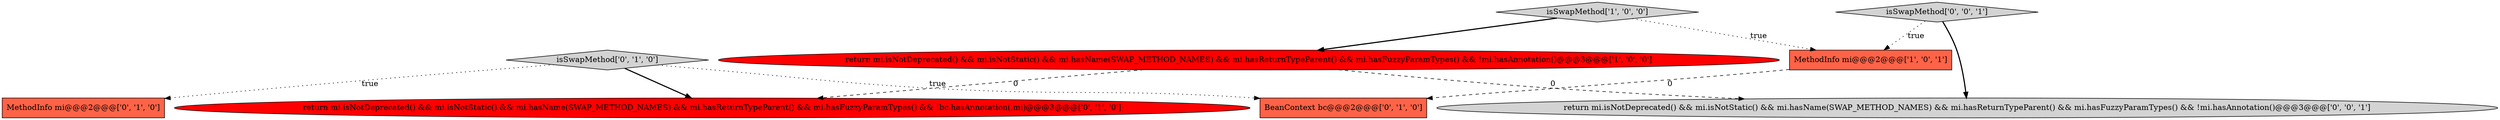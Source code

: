 digraph {
3 [style = filled, label = "MethodInfo mi@@@2@@@['0', '1', '0']", fillcolor = tomato, shape = box image = "AAA0AAABBB2BBB"];
8 [style = filled, label = "return mi.isNotDeprecated() && mi.isNotStatic() && mi.hasName(SWAP_METHOD_NAMES) && mi.hasReturnTypeParent() && mi.hasFuzzyParamTypes() && !mi.hasAnnotation()@@@3@@@['0', '0', '1']", fillcolor = lightgray, shape = ellipse image = "AAA0AAABBB3BBB"];
4 [style = filled, label = "BeanContext bc@@@2@@@['0', '1', '0']", fillcolor = tomato, shape = box image = "AAA1AAABBB2BBB"];
1 [style = filled, label = "return mi.isNotDeprecated() && mi.isNotStatic() && mi.hasName(SWAP_METHOD_NAMES) && mi.hasReturnTypeParent() && mi.hasFuzzyParamTypes() && !mi.hasAnnotation()@@@3@@@['1', '0', '0']", fillcolor = red, shape = ellipse image = "AAA1AAABBB1BBB"];
6 [style = filled, label = "return mi.isNotDeprecated() && mi.isNotStatic() && mi.hasName(SWAP_METHOD_NAMES) && mi.hasReturnTypeParent() && mi.hasFuzzyParamTypes() && !bc.hasAnnotation(,mi)@@@3@@@['0', '1', '0']", fillcolor = red, shape = ellipse image = "AAA1AAABBB2BBB"];
5 [style = filled, label = "isSwapMethod['0', '1', '0']", fillcolor = lightgray, shape = diamond image = "AAA0AAABBB2BBB"];
2 [style = filled, label = "isSwapMethod['1', '0', '0']", fillcolor = lightgray, shape = diamond image = "AAA0AAABBB1BBB"];
7 [style = filled, label = "isSwapMethod['0', '0', '1']", fillcolor = lightgray, shape = diamond image = "AAA0AAABBB3BBB"];
0 [style = filled, label = "MethodInfo mi@@@2@@@['1', '0', '1']", fillcolor = tomato, shape = box image = "AAA0AAABBB1BBB"];
1->8 [style = dashed, label="0"];
0->4 [style = dashed, label="0"];
2->0 [style = dotted, label="true"];
5->6 [style = bold, label=""];
5->3 [style = dotted, label="true"];
7->0 [style = dotted, label="true"];
7->8 [style = bold, label=""];
1->6 [style = dashed, label="0"];
2->1 [style = bold, label=""];
5->4 [style = dotted, label="true"];
}

